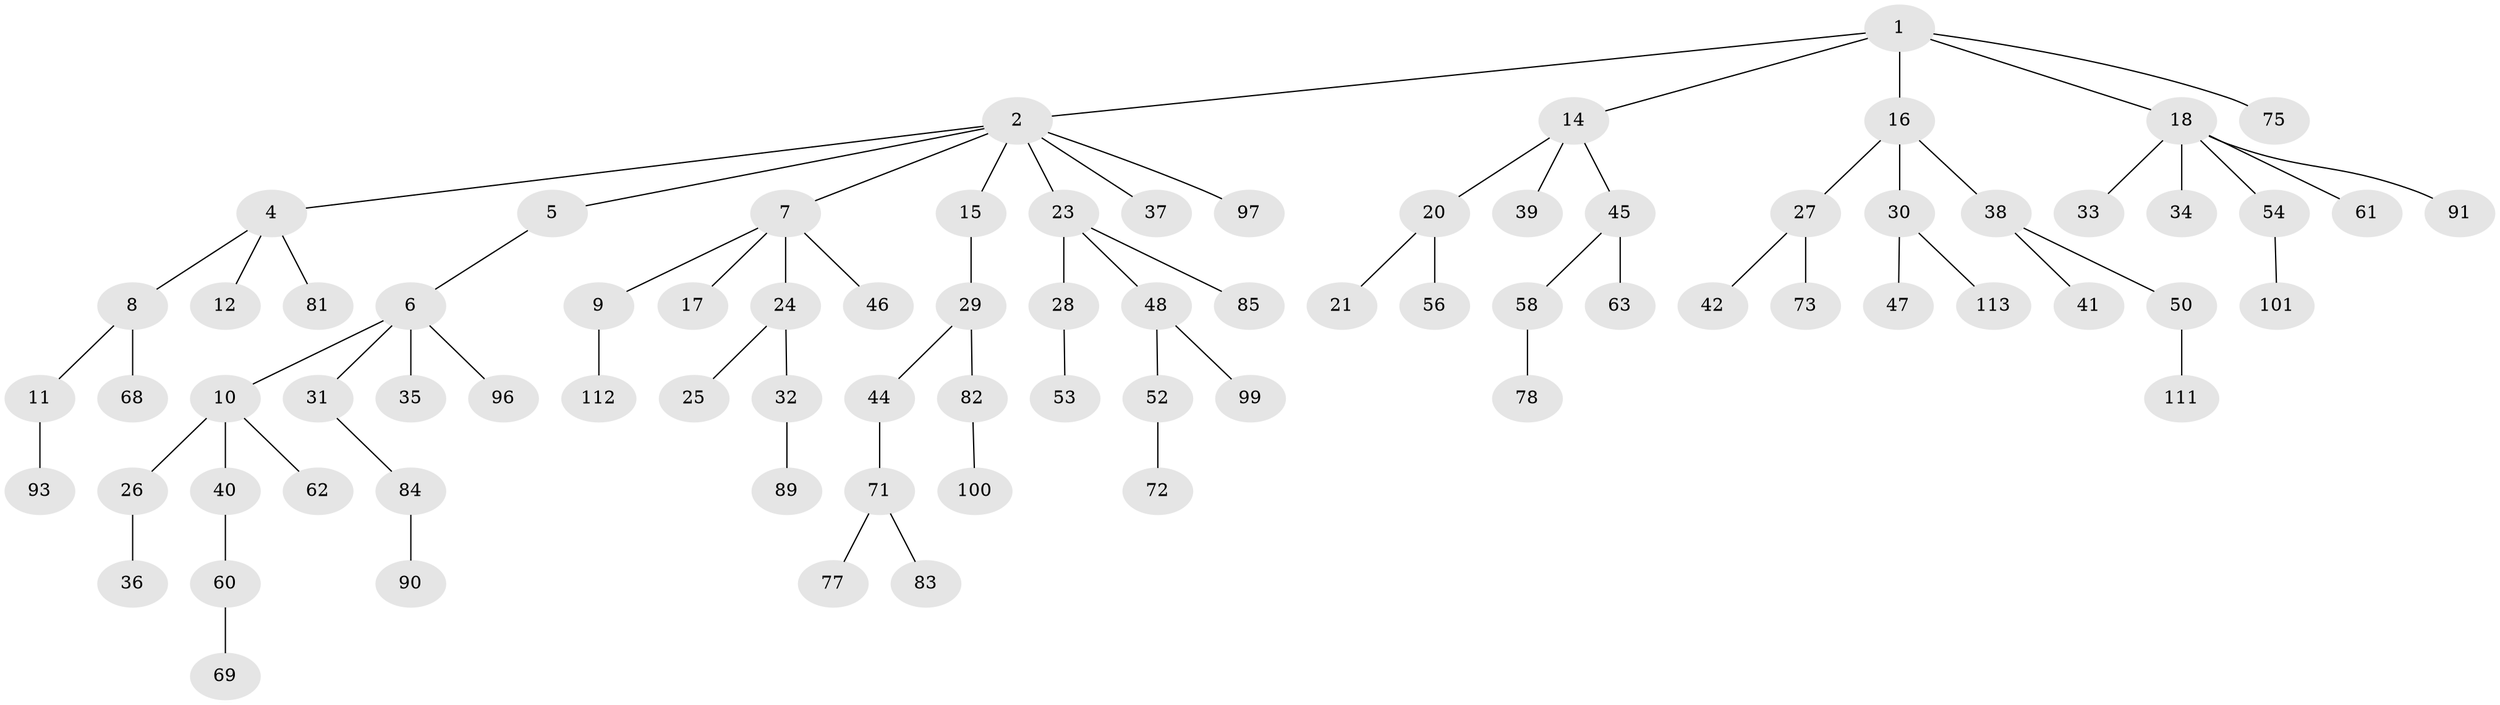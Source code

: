 // Generated by graph-tools (version 1.1) at 2025/24/03/03/25 07:24:07]
// undirected, 78 vertices, 77 edges
graph export_dot {
graph [start="1"]
  node [color=gray90,style=filled];
  1 [super="+3"];
  2 [super="+13"];
  4 [super="+19"];
  5;
  6 [super="+80"];
  7;
  8 [super="+55"];
  9 [super="+107"];
  10 [super="+108"];
  11 [super="+87"];
  12 [super="+106"];
  14 [super="+43"];
  15;
  16 [super="+76"];
  17;
  18 [super="+22"];
  20 [super="+65"];
  21;
  23 [super="+104"];
  24;
  25 [super="+66"];
  26 [super="+115"];
  27 [super="+51"];
  28;
  29 [super="+92"];
  30 [super="+109"];
  31;
  32 [super="+57"];
  33 [super="+70"];
  34;
  35;
  36;
  37 [super="+67"];
  38 [super="+94"];
  39;
  40 [super="+59"];
  41;
  42;
  44 [super="+64"];
  45;
  46 [super="+49"];
  47 [super="+88"];
  48 [super="+79"];
  50 [super="+86"];
  52;
  53 [super="+105"];
  54;
  56;
  58 [super="+98"];
  60 [super="+102"];
  61;
  62 [super="+114"];
  63 [super="+110"];
  68;
  69;
  71 [super="+74"];
  72;
  73;
  75;
  77;
  78;
  81;
  82;
  83 [super="+95"];
  84;
  85;
  89;
  90;
  91;
  93;
  96;
  97;
  99;
  100;
  101 [super="+103"];
  111;
  112;
  113;
  1 -- 2;
  1 -- 16;
  1 -- 75;
  1 -- 18;
  1 -- 14;
  2 -- 4;
  2 -- 5;
  2 -- 7;
  2 -- 23;
  2 -- 97;
  2 -- 37;
  2 -- 15;
  4 -- 8;
  4 -- 12;
  4 -- 81;
  5 -- 6;
  6 -- 10;
  6 -- 31;
  6 -- 35;
  6 -- 96;
  7 -- 9;
  7 -- 17;
  7 -- 24;
  7 -- 46;
  8 -- 11;
  8 -- 68;
  9 -- 112;
  10 -- 26;
  10 -- 40;
  10 -- 62;
  11 -- 93;
  14 -- 20;
  14 -- 39;
  14 -- 45;
  15 -- 29;
  16 -- 27;
  16 -- 30;
  16 -- 38;
  18 -- 61;
  18 -- 33;
  18 -- 34;
  18 -- 54;
  18 -- 91;
  20 -- 21;
  20 -- 56;
  23 -- 28;
  23 -- 48;
  23 -- 85;
  24 -- 25;
  24 -- 32;
  26 -- 36;
  27 -- 42;
  27 -- 73;
  28 -- 53;
  29 -- 44;
  29 -- 82;
  30 -- 47;
  30 -- 113;
  31 -- 84;
  32 -- 89;
  38 -- 41;
  38 -- 50;
  40 -- 60;
  44 -- 71;
  45 -- 58;
  45 -- 63;
  48 -- 52;
  48 -- 99;
  50 -- 111;
  52 -- 72;
  54 -- 101;
  58 -- 78;
  60 -- 69;
  71 -- 77;
  71 -- 83;
  82 -- 100;
  84 -- 90;
}

